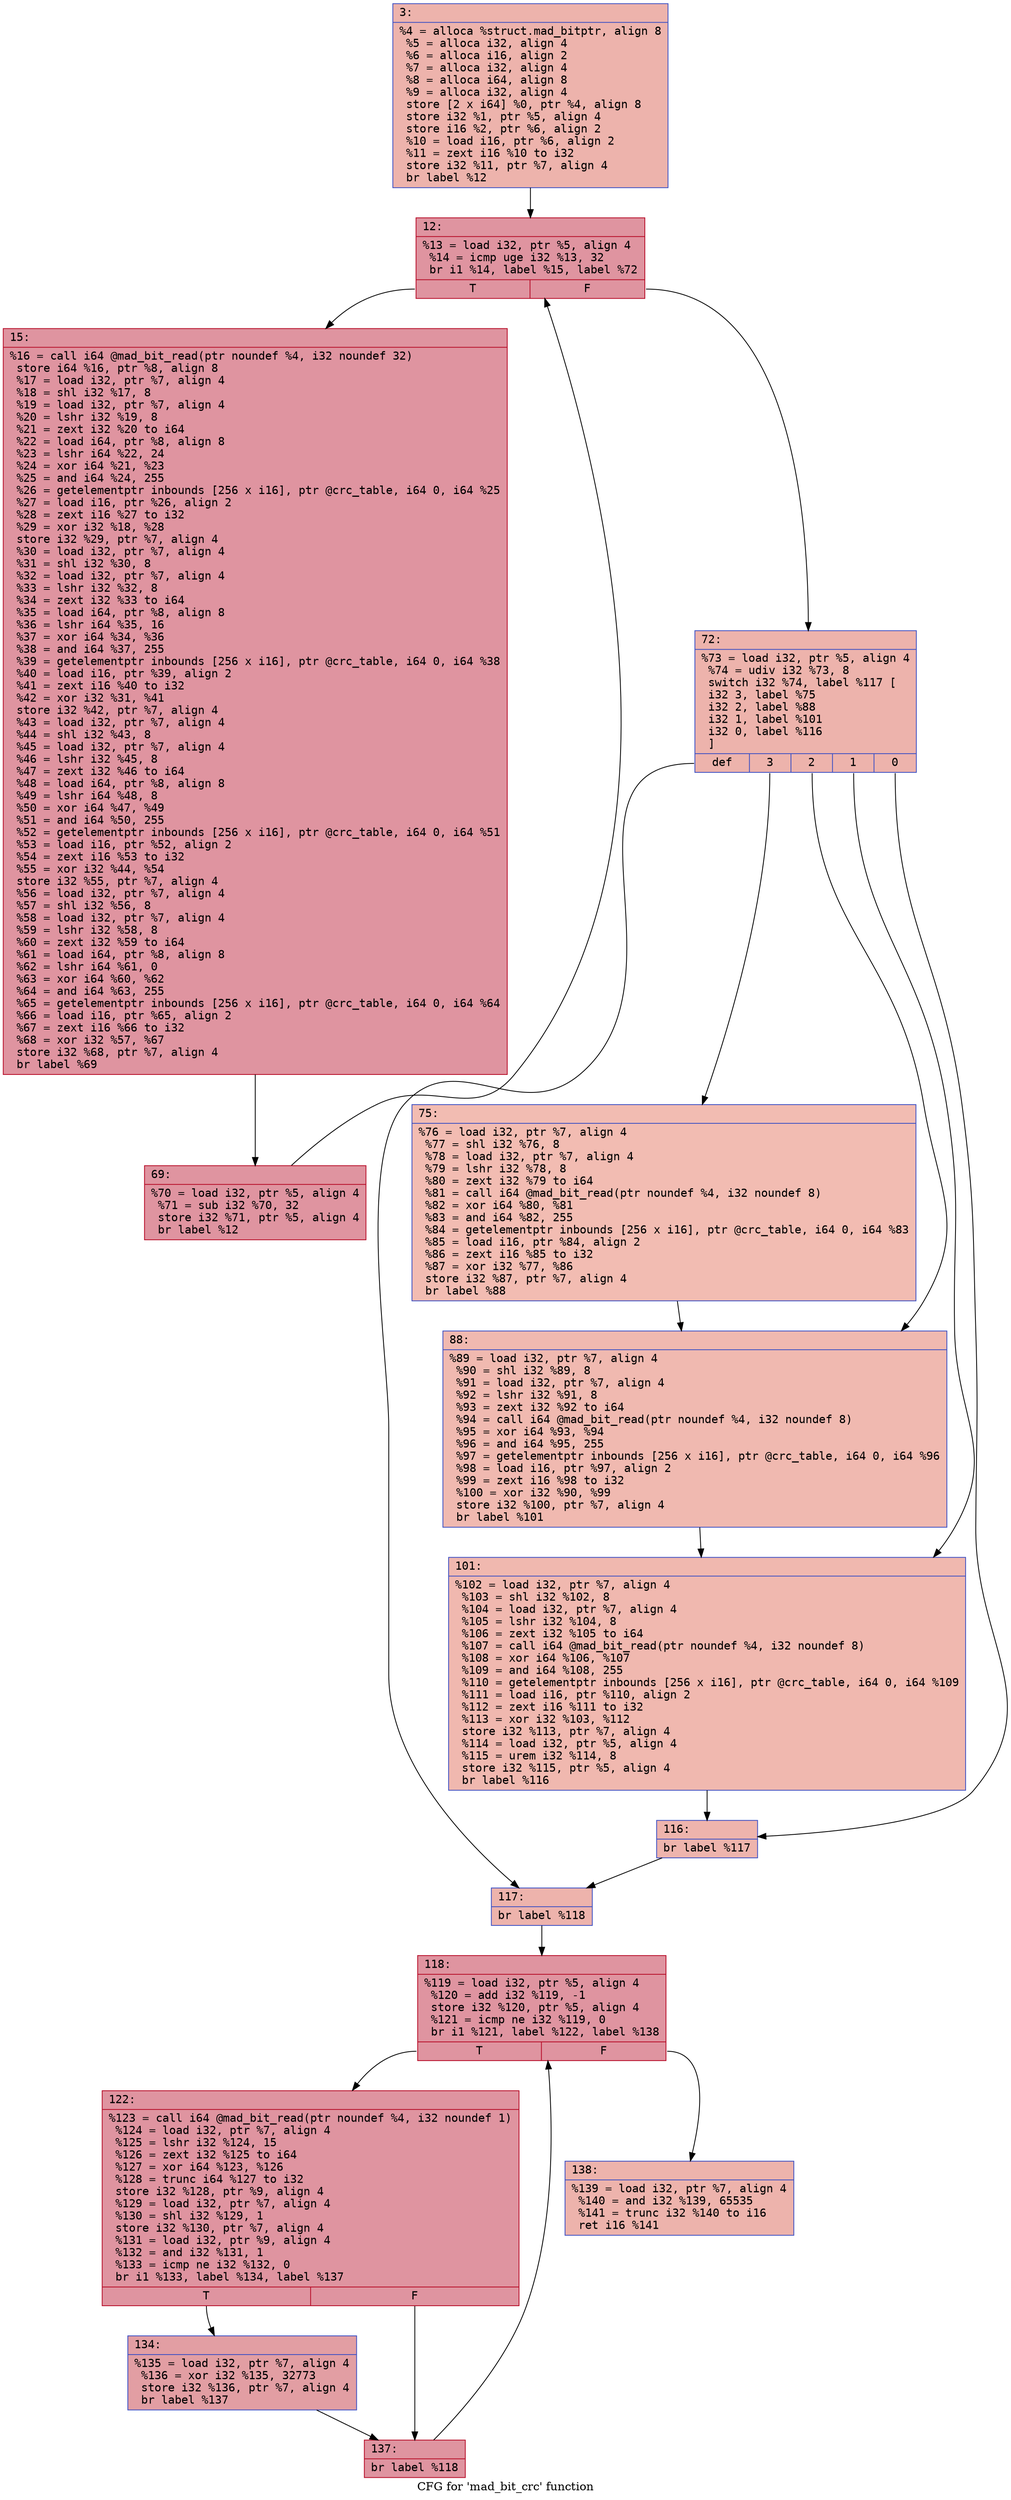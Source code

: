 digraph "CFG for 'mad_bit_crc' function" {
	label="CFG for 'mad_bit_crc' function";

	Node0x600001c167b0 [shape=record,color="#3d50c3ff", style=filled, fillcolor="#d6524470" fontname="Courier",label="{3:\l|  %4 = alloca %struct.mad_bitptr, align 8\l  %5 = alloca i32, align 4\l  %6 = alloca i16, align 2\l  %7 = alloca i32, align 4\l  %8 = alloca i64, align 8\l  %9 = alloca i32, align 4\l  store [2 x i64] %0, ptr %4, align 8\l  store i32 %1, ptr %5, align 4\l  store i16 %2, ptr %6, align 2\l  %10 = load i16, ptr %6, align 2\l  %11 = zext i16 %10 to i32\l  store i32 %11, ptr %7, align 4\l  br label %12\l}"];
	Node0x600001c167b0 -> Node0x600001c16800[tooltip="3 -> 12\nProbability 100.00%" ];
	Node0x600001c16800 [shape=record,color="#b70d28ff", style=filled, fillcolor="#b70d2870" fontname="Courier",label="{12:\l|  %13 = load i32, ptr %5, align 4\l  %14 = icmp uge i32 %13, 32\l  br i1 %14, label %15, label %72\l|{<s0>T|<s1>F}}"];
	Node0x600001c16800:s0 -> Node0x600001c16850[tooltip="12 -> 15\nProbability 96.88%" ];
	Node0x600001c16800:s1 -> Node0x600001c168f0[tooltip="12 -> 72\nProbability 3.12%" ];
	Node0x600001c16850 [shape=record,color="#b70d28ff", style=filled, fillcolor="#b70d2870" fontname="Courier",label="{15:\l|  %16 = call i64 @mad_bit_read(ptr noundef %4, i32 noundef 32)\l  store i64 %16, ptr %8, align 8\l  %17 = load i32, ptr %7, align 4\l  %18 = shl i32 %17, 8\l  %19 = load i32, ptr %7, align 4\l  %20 = lshr i32 %19, 8\l  %21 = zext i32 %20 to i64\l  %22 = load i64, ptr %8, align 8\l  %23 = lshr i64 %22, 24\l  %24 = xor i64 %21, %23\l  %25 = and i64 %24, 255\l  %26 = getelementptr inbounds [256 x i16], ptr @crc_table, i64 0, i64 %25\l  %27 = load i16, ptr %26, align 2\l  %28 = zext i16 %27 to i32\l  %29 = xor i32 %18, %28\l  store i32 %29, ptr %7, align 4\l  %30 = load i32, ptr %7, align 4\l  %31 = shl i32 %30, 8\l  %32 = load i32, ptr %7, align 4\l  %33 = lshr i32 %32, 8\l  %34 = zext i32 %33 to i64\l  %35 = load i64, ptr %8, align 8\l  %36 = lshr i64 %35, 16\l  %37 = xor i64 %34, %36\l  %38 = and i64 %37, 255\l  %39 = getelementptr inbounds [256 x i16], ptr @crc_table, i64 0, i64 %38\l  %40 = load i16, ptr %39, align 2\l  %41 = zext i16 %40 to i32\l  %42 = xor i32 %31, %41\l  store i32 %42, ptr %7, align 4\l  %43 = load i32, ptr %7, align 4\l  %44 = shl i32 %43, 8\l  %45 = load i32, ptr %7, align 4\l  %46 = lshr i32 %45, 8\l  %47 = zext i32 %46 to i64\l  %48 = load i64, ptr %8, align 8\l  %49 = lshr i64 %48, 8\l  %50 = xor i64 %47, %49\l  %51 = and i64 %50, 255\l  %52 = getelementptr inbounds [256 x i16], ptr @crc_table, i64 0, i64 %51\l  %53 = load i16, ptr %52, align 2\l  %54 = zext i16 %53 to i32\l  %55 = xor i32 %44, %54\l  store i32 %55, ptr %7, align 4\l  %56 = load i32, ptr %7, align 4\l  %57 = shl i32 %56, 8\l  %58 = load i32, ptr %7, align 4\l  %59 = lshr i32 %58, 8\l  %60 = zext i32 %59 to i64\l  %61 = load i64, ptr %8, align 8\l  %62 = lshr i64 %61, 0\l  %63 = xor i64 %60, %62\l  %64 = and i64 %63, 255\l  %65 = getelementptr inbounds [256 x i16], ptr @crc_table, i64 0, i64 %64\l  %66 = load i16, ptr %65, align 2\l  %67 = zext i16 %66 to i32\l  %68 = xor i32 %57, %67\l  store i32 %68, ptr %7, align 4\l  br label %69\l}"];
	Node0x600001c16850 -> Node0x600001c168a0[tooltip="15 -> 69\nProbability 100.00%" ];
	Node0x600001c168a0 [shape=record,color="#b70d28ff", style=filled, fillcolor="#b70d2870" fontname="Courier",label="{69:\l|  %70 = load i32, ptr %5, align 4\l  %71 = sub i32 %70, 32\l  store i32 %71, ptr %5, align 4\l  br label %12\l}"];
	Node0x600001c168a0 -> Node0x600001c16800[tooltip="69 -> 12\nProbability 100.00%" ];
	Node0x600001c168f0 [shape=record,color="#3d50c3ff", style=filled, fillcolor="#d6524470" fontname="Courier",label="{72:\l|  %73 = load i32, ptr %5, align 4\l  %74 = udiv i32 %73, 8\l  switch i32 %74, label %117 [\l    i32 3, label %75\l    i32 2, label %88\l    i32 1, label %101\l    i32 0, label %116\l  ]\l|{<s0>def|<s1>3|<s2>2|<s3>1|<s4>0}}"];
	Node0x600001c168f0:s0 -> Node0x600001c16a80[tooltip="72 -> 117\nProbability 20.00%" ];
	Node0x600001c168f0:s1 -> Node0x600001c16940[tooltip="72 -> 75\nProbability 20.00%" ];
	Node0x600001c168f0:s2 -> Node0x600001c16990[tooltip="72 -> 88\nProbability 20.00%" ];
	Node0x600001c168f0:s3 -> Node0x600001c169e0[tooltip="72 -> 101\nProbability 20.00%" ];
	Node0x600001c168f0:s4 -> Node0x600001c16a30[tooltip="72 -> 116\nProbability 20.00%" ];
	Node0x600001c16940 [shape=record,color="#3d50c3ff", style=filled, fillcolor="#e1675170" fontname="Courier",label="{75:\l|  %76 = load i32, ptr %7, align 4\l  %77 = shl i32 %76, 8\l  %78 = load i32, ptr %7, align 4\l  %79 = lshr i32 %78, 8\l  %80 = zext i32 %79 to i64\l  %81 = call i64 @mad_bit_read(ptr noundef %4, i32 noundef 8)\l  %82 = xor i64 %80, %81\l  %83 = and i64 %82, 255\l  %84 = getelementptr inbounds [256 x i16], ptr @crc_table, i64 0, i64 %83\l  %85 = load i16, ptr %84, align 2\l  %86 = zext i16 %85 to i32\l  %87 = xor i32 %77, %86\l  store i32 %87, ptr %7, align 4\l  br label %88\l}"];
	Node0x600001c16940 -> Node0x600001c16990[tooltip="75 -> 88\nProbability 100.00%" ];
	Node0x600001c16990 [shape=record,color="#3d50c3ff", style=filled, fillcolor="#de614d70" fontname="Courier",label="{88:\l|  %89 = load i32, ptr %7, align 4\l  %90 = shl i32 %89, 8\l  %91 = load i32, ptr %7, align 4\l  %92 = lshr i32 %91, 8\l  %93 = zext i32 %92 to i64\l  %94 = call i64 @mad_bit_read(ptr noundef %4, i32 noundef 8)\l  %95 = xor i64 %93, %94\l  %96 = and i64 %95, 255\l  %97 = getelementptr inbounds [256 x i16], ptr @crc_table, i64 0, i64 %96\l  %98 = load i16, ptr %97, align 2\l  %99 = zext i16 %98 to i32\l  %100 = xor i32 %90, %99\l  store i32 %100, ptr %7, align 4\l  br label %101\l}"];
	Node0x600001c16990 -> Node0x600001c169e0[tooltip="88 -> 101\nProbability 100.00%" ];
	Node0x600001c169e0 [shape=record,color="#3d50c3ff", style=filled, fillcolor="#dc5d4a70" fontname="Courier",label="{101:\l|  %102 = load i32, ptr %7, align 4\l  %103 = shl i32 %102, 8\l  %104 = load i32, ptr %7, align 4\l  %105 = lshr i32 %104, 8\l  %106 = zext i32 %105 to i64\l  %107 = call i64 @mad_bit_read(ptr noundef %4, i32 noundef 8)\l  %108 = xor i64 %106, %107\l  %109 = and i64 %108, 255\l  %110 = getelementptr inbounds [256 x i16], ptr @crc_table, i64 0, i64 %109\l  %111 = load i16, ptr %110, align 2\l  %112 = zext i16 %111 to i32\l  %113 = xor i32 %103, %112\l  store i32 %113, ptr %7, align 4\l  %114 = load i32, ptr %5, align 4\l  %115 = urem i32 %114, 8\l  store i32 %115, ptr %5, align 4\l  br label %116\l}"];
	Node0x600001c169e0 -> Node0x600001c16a30[tooltip="101 -> 116\nProbability 100.00%" ];
	Node0x600001c16a30 [shape=record,color="#3d50c3ff", style=filled, fillcolor="#d8564670" fontname="Courier",label="{116:\l|  br label %117\l}"];
	Node0x600001c16a30 -> Node0x600001c16a80[tooltip="116 -> 117\nProbability 100.00%" ];
	Node0x600001c16a80 [shape=record,color="#3d50c3ff", style=filled, fillcolor="#d6524470" fontname="Courier",label="{117:\l|  br label %118\l}"];
	Node0x600001c16a80 -> Node0x600001c16ad0[tooltip="117 -> 118\nProbability 100.00%" ];
	Node0x600001c16ad0 [shape=record,color="#b70d28ff", style=filled, fillcolor="#b70d2870" fontname="Courier",label="{118:\l|  %119 = load i32, ptr %5, align 4\l  %120 = add i32 %119, -1\l  store i32 %120, ptr %5, align 4\l  %121 = icmp ne i32 %119, 0\l  br i1 %121, label %122, label %138\l|{<s0>T|<s1>F}}"];
	Node0x600001c16ad0:s0 -> Node0x600001c16b20[tooltip="118 -> 122\nProbability 96.88%" ];
	Node0x600001c16ad0:s1 -> Node0x600001c16c10[tooltip="118 -> 138\nProbability 3.12%" ];
	Node0x600001c16b20 [shape=record,color="#b70d28ff", style=filled, fillcolor="#b70d2870" fontname="Courier",label="{122:\l|  %123 = call i64 @mad_bit_read(ptr noundef %4, i32 noundef 1)\l  %124 = load i32, ptr %7, align 4\l  %125 = lshr i32 %124, 15\l  %126 = zext i32 %125 to i64\l  %127 = xor i64 %123, %126\l  %128 = trunc i64 %127 to i32\l  store i32 %128, ptr %9, align 4\l  %129 = load i32, ptr %7, align 4\l  %130 = shl i32 %129, 1\l  store i32 %130, ptr %7, align 4\l  %131 = load i32, ptr %9, align 4\l  %132 = and i32 %131, 1\l  %133 = icmp ne i32 %132, 0\l  br i1 %133, label %134, label %137\l|{<s0>T|<s1>F}}"];
	Node0x600001c16b20:s0 -> Node0x600001c16b70[tooltip="122 -> 134\nProbability 50.00%" ];
	Node0x600001c16b20:s1 -> Node0x600001c16bc0[tooltip="122 -> 137\nProbability 50.00%" ];
	Node0x600001c16b70 [shape=record,color="#3d50c3ff", style=filled, fillcolor="#be242e70" fontname="Courier",label="{134:\l|  %135 = load i32, ptr %7, align 4\l  %136 = xor i32 %135, 32773\l  store i32 %136, ptr %7, align 4\l  br label %137\l}"];
	Node0x600001c16b70 -> Node0x600001c16bc0[tooltip="134 -> 137\nProbability 100.00%" ];
	Node0x600001c16bc0 [shape=record,color="#b70d28ff", style=filled, fillcolor="#b70d2870" fontname="Courier",label="{137:\l|  br label %118\l}"];
	Node0x600001c16bc0 -> Node0x600001c16ad0[tooltip="137 -> 118\nProbability 100.00%" ];
	Node0x600001c16c10 [shape=record,color="#3d50c3ff", style=filled, fillcolor="#d6524470" fontname="Courier",label="{138:\l|  %139 = load i32, ptr %7, align 4\l  %140 = and i32 %139, 65535\l  %141 = trunc i32 %140 to i16\l  ret i16 %141\l}"];
}
